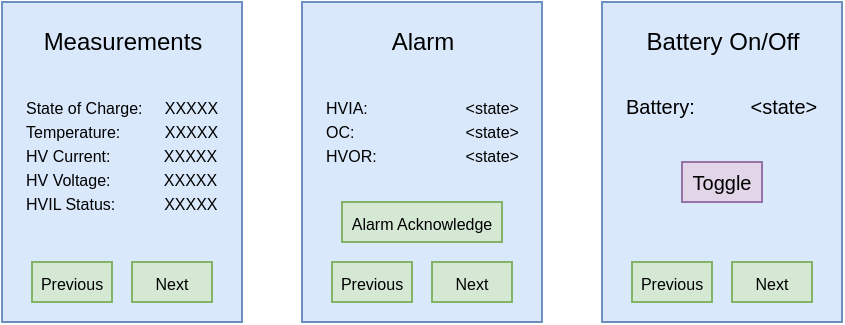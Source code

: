 <mxfile version="14.3.0" type="github">
  <diagram id="JO9e_jijff8iMu1PnW-a" name="Page-1">
    <mxGraphModel dx="868" dy="451" grid="1" gridSize="10" guides="1" tooltips="1" connect="1" arrows="1" fold="1" page="1" pageScale="1" pageWidth="850" pageHeight="1100" math="0" shadow="0">
      <root>
        <mxCell id="0" />
        <mxCell id="1" parent="0" />
        <mxCell id="ENcY2SOkD-7cJ1yRTyBe-1" value="" style="rounded=0;whiteSpace=wrap;html=1;fillColor=#dae8fc;strokeColor=#6c8ebf;" parent="1" vertex="1">
          <mxGeometry x="120" y="200" width="120" height="160" as="geometry" />
        </mxCell>
        <mxCell id="ENcY2SOkD-7cJ1yRTyBe-2" value="Measurements" style="text;html=1;align=center;verticalAlign=middle;resizable=0;points=[];autosize=1;" parent="1" vertex="1">
          <mxGeometry x="135" y="210" width="90" height="20" as="geometry" />
        </mxCell>
        <mxCell id="ENcY2SOkD-7cJ1yRTyBe-3" value="&lt;font style=&quot;font-size: 8px&quot;&gt;Previous&lt;/font&gt;" style="rounded=0;whiteSpace=wrap;html=1;fontSize=10;fillColor=#d5e8d4;strokeColor=#82b366;" parent="1" vertex="1">
          <mxGeometry x="135" y="330" width="40" height="20" as="geometry" />
        </mxCell>
        <mxCell id="ENcY2SOkD-7cJ1yRTyBe-4" value="&lt;font style=&quot;font-size: 8px&quot;&gt;Next&lt;/font&gt;" style="rounded=0;whiteSpace=wrap;html=1;fontSize=10;fillColor=#d5e8d4;strokeColor=#82b366;" parent="1" vertex="1">
          <mxGeometry x="185" y="330" width="40" height="20" as="geometry" />
        </mxCell>
        <mxCell id="ENcY2SOkD-7cJ1yRTyBe-5" value="&lt;font style=&quot;font-size: 8px&quot;&gt;State of Charge:&amp;nbsp; &amp;nbsp; &amp;nbsp;XXXXX&lt;br&gt;Temperature:&amp;nbsp; &amp;nbsp; &amp;nbsp; &amp;nbsp; &amp;nbsp; XXXXX&lt;br&gt;HV Current:&amp;nbsp; &amp;nbsp; &amp;nbsp; &amp;nbsp; &amp;nbsp; &amp;nbsp; XXXXX&lt;br&gt;HV Voltage:&amp;nbsp; &amp;nbsp; &amp;nbsp; &amp;nbsp; &amp;nbsp; &amp;nbsp; XXXXX&lt;br&gt;HVIL Status:&amp;nbsp; &amp;nbsp; &amp;nbsp; &amp;nbsp; &amp;nbsp; &amp;nbsp;XXXXX&lt;br&gt;&lt;/font&gt;" style="rounded=0;whiteSpace=wrap;html=1;fontSize=10;align=left;horizontal=1;verticalAlign=top;fillColor=#dae8fc;strokeColor=none;" parent="1" vertex="1">
          <mxGeometry x="130" y="240" width="100" height="80" as="geometry" />
        </mxCell>
        <mxCell id="ENcY2SOkD-7cJ1yRTyBe-6" value="" style="rounded=0;whiteSpace=wrap;html=1;fillColor=#dae8fc;strokeColor=#6c8ebf;" parent="1" vertex="1">
          <mxGeometry x="270" y="200" width="120" height="160" as="geometry" />
        </mxCell>
        <mxCell id="ENcY2SOkD-7cJ1yRTyBe-7" value="Alarm" style="text;html=1;align=center;verticalAlign=middle;resizable=0;points=[];autosize=1;" parent="1" vertex="1">
          <mxGeometry x="305" y="210" width="50" height="20" as="geometry" />
        </mxCell>
        <mxCell id="ENcY2SOkD-7cJ1yRTyBe-8" value="&lt;font style=&quot;font-size: 8px&quot;&gt;Previous&lt;/font&gt;" style="rounded=0;whiteSpace=wrap;html=1;fontSize=10;fillColor=#d5e8d4;strokeColor=#82b366;" parent="1" vertex="1">
          <mxGeometry x="285" y="330" width="40" height="20" as="geometry" />
        </mxCell>
        <mxCell id="ENcY2SOkD-7cJ1yRTyBe-9" value="&lt;font style=&quot;font-size: 8px&quot;&gt;Next&lt;/font&gt;" style="rounded=0;whiteSpace=wrap;html=1;fontSize=10;fillColor=#d5e8d4;strokeColor=#82b366;" parent="1" vertex="1">
          <mxGeometry x="335" y="330" width="40" height="20" as="geometry" />
        </mxCell>
        <mxCell id="ENcY2SOkD-7cJ1yRTyBe-10" value="&lt;font style=&quot;font-size: 8px&quot;&gt;HVIA:&amp;nbsp; &amp;nbsp; &amp;nbsp; &amp;nbsp; &amp;nbsp; &amp;nbsp; &amp;nbsp; &amp;nbsp; &amp;nbsp; &amp;nbsp; &amp;nbsp; &amp;lt;state&amp;gt;&lt;br&gt;OC:&amp;nbsp; &amp;nbsp; &amp;nbsp; &amp;nbsp; &amp;nbsp; &amp;nbsp; &amp;nbsp; &amp;nbsp; &amp;nbsp; &amp;nbsp; &amp;nbsp; &amp;nbsp; &amp;nbsp;&amp;lt;state&amp;gt; HVOR:&amp;nbsp; &amp;nbsp; &amp;nbsp; &amp;nbsp; &amp;nbsp; &amp;nbsp; &amp;nbsp; &amp;nbsp; &amp;nbsp; &amp;nbsp; &amp;lt;state&amp;gt;&lt;br&gt;&lt;/font&gt;" style="rounded=0;whiteSpace=wrap;html=1;fontSize=10;align=left;horizontal=1;verticalAlign=top;fillColor=#dae8fc;strokeColor=none;" parent="1" vertex="1">
          <mxGeometry x="280" y="240" width="100" height="80" as="geometry" />
        </mxCell>
        <mxCell id="ENcY2SOkD-7cJ1yRTyBe-11" value="" style="rounded=0;whiteSpace=wrap;html=1;fillColor=#dae8fc;strokeColor=#6c8ebf;" parent="1" vertex="1">
          <mxGeometry x="420" y="200" width="120" height="160" as="geometry" />
        </mxCell>
        <mxCell id="ENcY2SOkD-7cJ1yRTyBe-12" value="Battery On/Off" style="text;html=1;align=center;verticalAlign=middle;resizable=0;points=[];autosize=1;" parent="1" vertex="1">
          <mxGeometry x="435" y="210" width="90" height="20" as="geometry" />
        </mxCell>
        <mxCell id="ENcY2SOkD-7cJ1yRTyBe-13" value="&lt;font style=&quot;font-size: 8px&quot;&gt;Previous&lt;/font&gt;" style="rounded=0;whiteSpace=wrap;html=1;fontSize=10;fillColor=#d5e8d4;strokeColor=#82b366;" parent="1" vertex="1">
          <mxGeometry x="435" y="330" width="40" height="20" as="geometry" />
        </mxCell>
        <mxCell id="ENcY2SOkD-7cJ1yRTyBe-14" value="&lt;font style=&quot;font-size: 8px&quot;&gt;Next&lt;/font&gt;" style="rounded=0;whiteSpace=wrap;html=1;fontSize=10;fillColor=#d5e8d4;strokeColor=#82b366;" parent="1" vertex="1">
          <mxGeometry x="485" y="330" width="40" height="20" as="geometry" />
        </mxCell>
        <mxCell id="ENcY2SOkD-7cJ1yRTyBe-15" value="&lt;font style=&quot;font-size: 10px&quot;&gt;Battery:&amp;nbsp; &amp;nbsp; &amp;nbsp; &amp;nbsp; &amp;nbsp; &amp;lt;state&amp;gt;&lt;br&gt;&lt;br&gt;&lt;/font&gt;" style="rounded=0;whiteSpace=wrap;html=1;fontSize=10;align=left;horizontal=1;verticalAlign=top;fillColor=#dae8fc;strokeColor=none;" parent="1" vertex="1">
          <mxGeometry x="430" y="240" width="100" height="20" as="geometry" />
        </mxCell>
        <mxCell id="ENcY2SOkD-7cJ1yRTyBe-16" value="&lt;font style=&quot;font-size: 10px&quot;&gt;Toggle&lt;/font&gt;" style="rounded=0;whiteSpace=wrap;html=1;fontSize=10;fillColor=#e1d5e7;strokeColor=#9673a6;" parent="1" vertex="1">
          <mxGeometry x="460" y="280" width="40" height="20" as="geometry" />
        </mxCell>
        <mxCell id="FEBjAYCqxVoNsIwqU9Zc-2" value="&lt;font style=&quot;font-size: 8px&quot;&gt;Previous&lt;/font&gt;" style="rounded=0;whiteSpace=wrap;html=1;fontSize=10;fillColor=#d5e8d4;strokeColor=#82b366;" parent="1" vertex="1">
          <mxGeometry x="285" y="330" width="40" height="20" as="geometry" />
        </mxCell>
        <mxCell id="FEBjAYCqxVoNsIwqU9Zc-3" value="&lt;font style=&quot;font-size: 8px&quot;&gt;Alarm Acknowledge&lt;/font&gt;" style="rounded=0;whiteSpace=wrap;html=1;fontSize=10;fillColor=#d5e8d4;strokeColor=#82b366;" parent="1" vertex="1">
          <mxGeometry x="290" y="300" width="80" height="20" as="geometry" />
        </mxCell>
      </root>
    </mxGraphModel>
  </diagram>
</mxfile>
